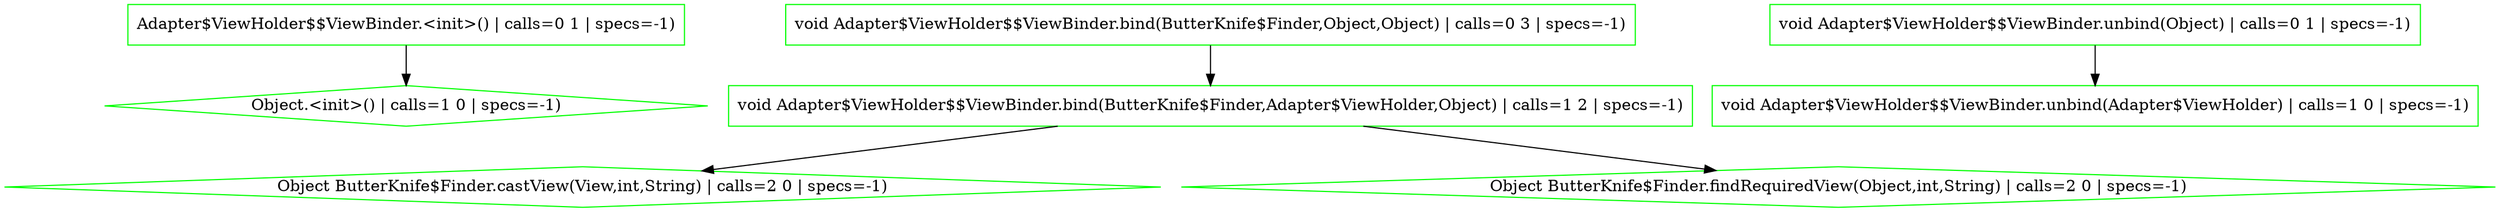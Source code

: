 digraph {
"com.karthik.imager.Adapter$ViewHolder$$ViewBinder.<init>().2361301aeb8766a66951dd4b82fa5b91" [shape=box,label="Adapter$ViewHolder$$ViewBinder.<init>() | calls=0 1 | specs=-1)",color=green,shape=box]
"java.lang.Object.<init>().dfab4f0d99f94f824a6db190f40d78c9" [shape=box,label="Object.<init>() | calls=1 0 | specs=-1)",color=green,shape=diamond]
"com.karthik.imager.Adapter$ViewHolder$$ViewBinder.bind(butterknife.ButterKnife$Finder,com.karthik.im.c570b2c3b22bdf2774299ecf6b2f1e8f" [shape=box,label="void Adapter$ViewHolder$$ViewBinder.bind(ButterKnife$Finder,Adapter$ViewHolder,Object) | calls=1 2 | specs=-1)",color=green,shape=box]
"com.karthik.imager.Adapter$ViewHolder$$ViewBinder.bind(butterknife.ButterKnife$Finder,java.lang.Obje.c415504d36c4023e7ee1c0e8e684bdda" [shape=box,label="void Adapter$ViewHolder$$ViewBinder.bind(ButterKnife$Finder,Object,Object) | calls=0 3 | specs=-1)",color=green,shape=box]
"butterknife.ButterKnife$Finder.castView(android.view.View,int,java.lang.String):java.lang.Object.0bcb78869ad2b254cfe98c53d2ffd762" [shape=box,label="Object ButterKnife$Finder.castView(View,int,String) | calls=2 0 | specs=-1)",color=green,shape=diamond]
"butterknife.ButterKnife$Finder.findRequiredView(java.lang.Object,int,java.lang.String):java.lang.Obj.ad0ecc0fb946d1753988d3ada0916faa" [shape=box,label="Object ButterKnife$Finder.findRequiredView(Object,int,String) | calls=2 0 | specs=-1)",color=green,shape=diamond]
"com.karthik.imager.Adapter$ViewHolder$$ViewBinder.unbind(com.karthik.imager.Adapter$ViewHolder):void.bfae75ca5cc48fdae6eb3c9ba39dfb64" [shape=box,label="void Adapter$ViewHolder$$ViewBinder.unbind(Adapter$ViewHolder) | calls=1 0 | specs=-1)",color=green,shape=box]
"com.karthik.imager.Adapter$ViewHolder$$ViewBinder.unbind(java.lang.Object):void.6147059e06e050f10f917247115b34cf" [shape=box,label="void Adapter$ViewHolder$$ViewBinder.unbind(Object) | calls=0 1 | specs=-1)",color=green,shape=box]
"com.karthik.imager.Adapter$ViewHolder$$ViewBinder.unbind(java.lang.Object):void.6147059e06e050f10f917247115b34cf" -> "com.karthik.imager.Adapter$ViewHolder$$ViewBinder.unbind(com.karthik.imager.Adapter$ViewHolder):void.bfae75ca5cc48fdae6eb3c9ba39dfb64"
"com.karthik.imager.Adapter$ViewHolder$$ViewBinder.bind(butterknife.ButterKnife$Finder,java.lang.Obje.c415504d36c4023e7ee1c0e8e684bdda" -> "com.karthik.imager.Adapter$ViewHolder$$ViewBinder.bind(butterknife.ButterKnife$Finder,com.karthik.im.c570b2c3b22bdf2774299ecf6b2f1e8f"
"com.karthik.imager.Adapter$ViewHolder$$ViewBinder.bind(butterknife.ButterKnife$Finder,com.karthik.im.c570b2c3b22bdf2774299ecf6b2f1e8f" -> "butterknife.ButterKnife$Finder.findRequiredView(java.lang.Object,int,java.lang.String):java.lang.Obj.ad0ecc0fb946d1753988d3ada0916faa"
"com.karthik.imager.Adapter$ViewHolder$$ViewBinder.bind(butterknife.ButterKnife$Finder,com.karthik.im.c570b2c3b22bdf2774299ecf6b2f1e8f" -> "butterknife.ButterKnife$Finder.castView(android.view.View,int,java.lang.String):java.lang.Object.0bcb78869ad2b254cfe98c53d2ffd762"
"com.karthik.imager.Adapter$ViewHolder$$ViewBinder.<init>().2361301aeb8766a66951dd4b82fa5b91" -> "java.lang.Object.<init>().dfab4f0d99f94f824a6db190f40d78c9"
}
